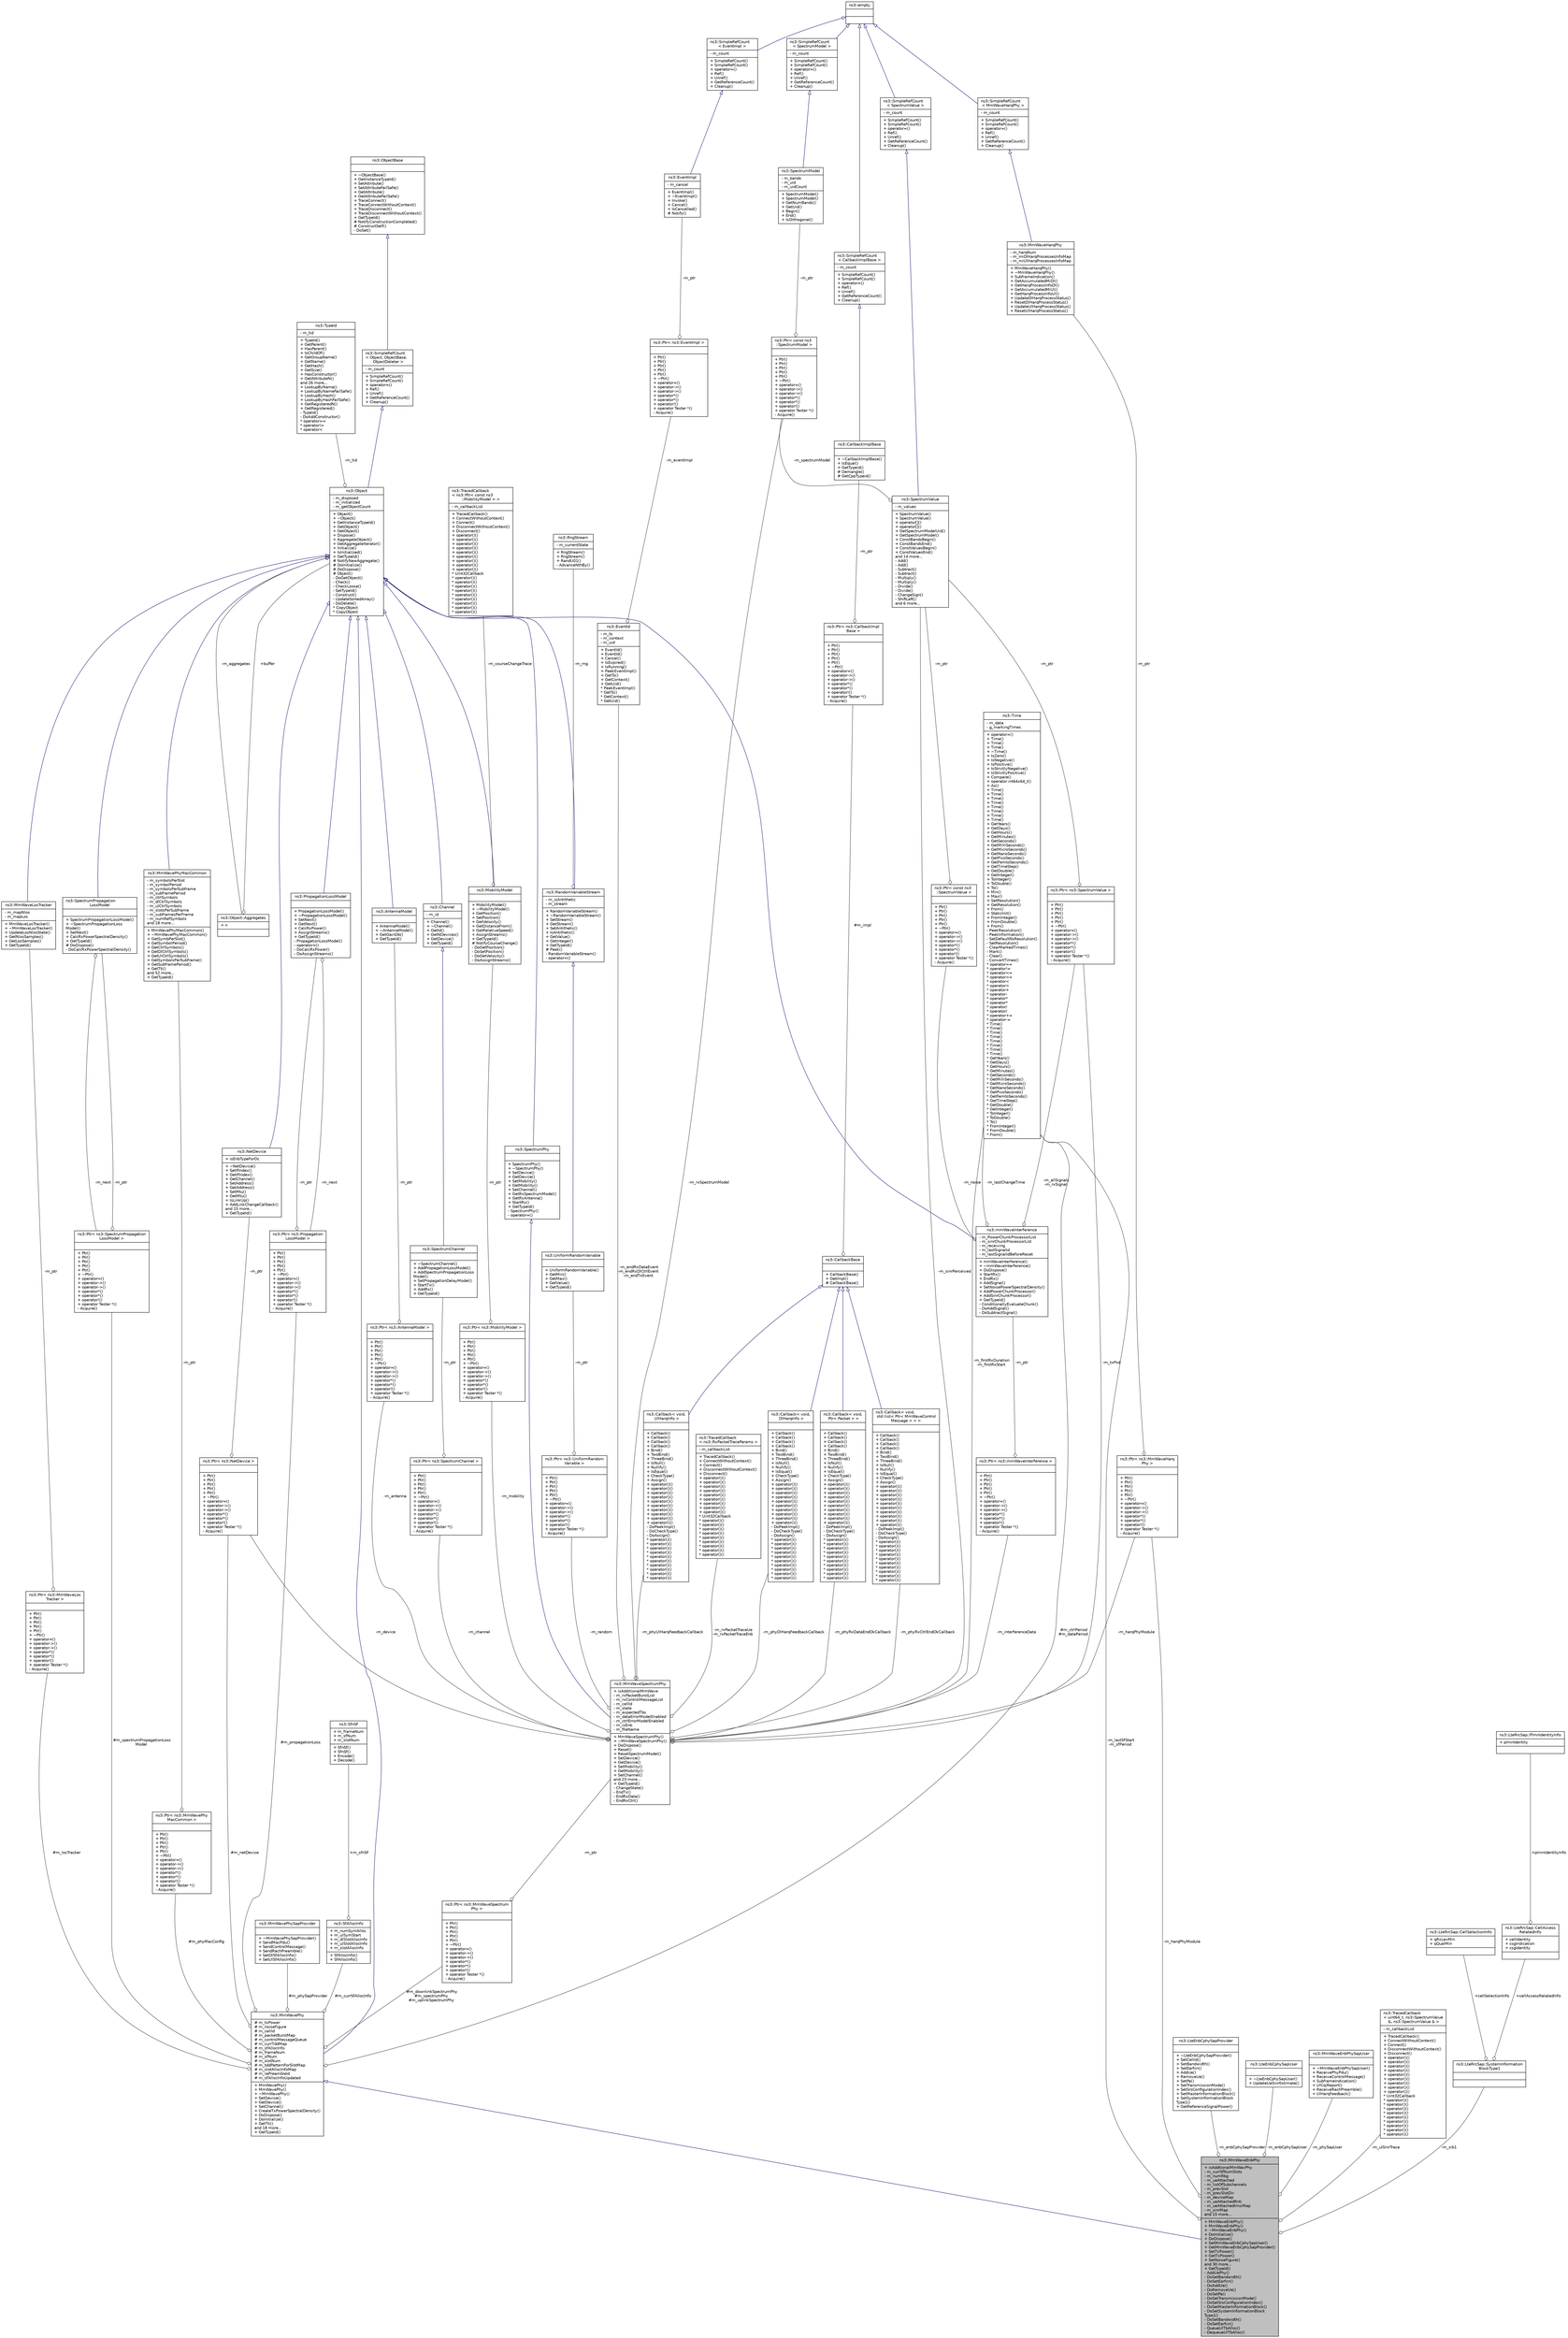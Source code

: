 digraph "ns3::MmWaveEnbPhy"
{
  edge [fontname="Helvetica",fontsize="10",labelfontname="Helvetica",labelfontsize="10"];
  node [fontname="Helvetica",fontsize="10",shape=record];
  Node1 [label="{ns3::MmWaveEnbPhy\n|+ isAddtionalMmWavPhy\l- m_currSfNumSlots\l- m_numRbg\l- m_ueAttached\l- m_listOfSubchannels\l- m_prevSlot\l- m_prevSlotDir\l- m_deviceMap\l- m_ueAttachedRnti\l- m_ueAttachedImsiMap\l- m_sinrMap\land 15 more...\l|+ MmWaveEnbPhy()\l+ MmWaveEnbPhy()\l+ ~MmWaveEnbPhy()\l+ DoInitialize()\l+ DoDispose()\l+ SetMmWaveEnbCphySapUser()\l+ GetMmWaveEnbCphySapProvider()\l+ SetTxPower()\l+ GetTxPower()\l+ SetNoiseFigure()\land 30 more...\l+ GetTypeId()\l- AddUePhy()\l- DoSetBandwidth()\l- DoSetEarfcn()\l- DoAddUe()\l- DoRemoveUe()\l- DoSetPa()\l- DoSetTransmissionMode()\l- DoSetSrsConfigurationIndex()\l- DoSetMasterInformationBlock()\l- DoSetSystemInformationBlock\lType1()\l- DoSetBandwidth()\l- DoSetEarfcn()\l- QueueUlTbAlloc()\l- DequeueUlTbAlloc()\l}",height=0.2,width=0.4,color="black", fillcolor="grey75", style="filled", fontcolor="black"];
  Node2 -> Node1 [dir="back",color="midnightblue",fontsize="10",style="solid",arrowtail="onormal"];
  Node2 [label="{ns3::MmWavePhy\n|# m_txPower\l# m_noiseFigure\l# m_cellId\l# m_packetBurstMap\l# m_controlMessageQueue\l# m_currTddMap\l# m_sfAllocInfo\l# m_frameNum\l# m_sfNum\l# m_slotNum\l# m_tddPatternForSlotMap\l# m_slotAllocInfoMap\l# m_raPreambleId\l# m_sfAllocInfoUpdated\l|+ MmWavePhy()\l+ MmWavePhy()\l+ ~MmWavePhy()\l+ SetDevice()\l+ GetDevice()\l+ SetChannel()\l+ CreateTxPowerSpectralDensity()\l+ DoDispose()\l+ DoInitialize()\l+ GetTti()\land 18 more...\l+ GetTypeId()\l}",height=0.2,width=0.4,color="black", fillcolor="white", style="filled",URL="$d6/d7b/classns3_1_1MmWavePhy.html"];
  Node3 -> Node2 [dir="back",color="midnightblue",fontsize="10",style="solid",arrowtail="onormal"];
  Node3 [label="{ns3::Object\n|- m_disposed\l- m_initialized\l- m_getObjectCount\l|+ Object()\l+ ~Object()\l+ GetInstanceTypeId()\l+ GetObject()\l+ GetObject()\l+ Dispose()\l+ AggregateObject()\l+ GetAggregateIterator()\l+ Initialize()\l+ IsInitialized()\l+ GetTypeId()\l# NotifyNewAggregate()\l# DoInitialize()\l# DoDispose()\l# Object()\l- DoGetObject()\l- Check()\l- CheckLoose()\l- SetTypeId()\l- Construct()\l- UpdateSortedArray()\l- DoDelete()\l* CopyObject\l* CopyObject\l}",height=0.2,width=0.4,color="black", fillcolor="white", style="filled",URL="$d9/d77/classns3_1_1Object.html",tooltip="A base class which provides memory management and object aggregation. "];
  Node4 -> Node3 [dir="back",color="midnightblue",fontsize="10",style="solid",arrowtail="onormal"];
  Node4 [label="{ns3::SimpleRefCount\l\< Object, ObjectBase,\l ObjectDeleter \>\n|- m_count\l|+ SimpleRefCount()\l+ SimpleRefCount()\l+ operator=()\l+ Ref()\l+ Unref()\l+ GetReferenceCount()\l+ Cleanup()\l}",height=0.2,width=0.4,color="black", fillcolor="white", style="filled",URL="$da/da1/classns3_1_1SimpleRefCount.html"];
  Node5 -> Node4 [dir="back",color="midnightblue",fontsize="10",style="solid",arrowtail="onormal"];
  Node5 [label="{ns3::ObjectBase\n||+ ~ObjectBase()\l+ GetInstanceTypeId()\l+ SetAttribute()\l+ SetAttributeFailSafe()\l+ GetAttribute()\l+ GetAttributeFailSafe()\l+ TraceConnect()\l+ TraceConnectWithoutContext()\l+ TraceDisconnect()\l+ TraceDisconnectWithoutContext()\l+ GetTypeId()\l# NotifyConstructionCompleted()\l# ConstructSelf()\l- DoSet()\l}",height=0.2,width=0.4,color="black", fillcolor="white", style="filled",URL="$d2/dac/classns3_1_1ObjectBase.html",tooltip="Anchor the ns-3 type and attribute system. "];
  Node6 -> Node3 [color="grey25",fontsize="10",style="solid",label=" -m_tid" ,arrowhead="odiamond"];
  Node6 [label="{ns3::TypeId\n|- m_tid\l|+ TypeId()\l+ GetParent()\l+ HasParent()\l+ IsChildOf()\l+ GetGroupName()\l+ GetName()\l+ GetHash()\l+ GetSize()\l+ HasConstructor()\l+ GetAttributeN()\land 26 more...\l+ LookupByName()\l+ LookupByNameFailSafe()\l+ LookupByHash()\l+ LookupByHashFailSafe()\l+ GetRegisteredN()\l+ GetRegistered()\l- TypeId()\l- DoAddConstructor()\l* operator==\l* operator!=\l* operator\<\l}",height=0.2,width=0.4,color="black", fillcolor="white", style="filled",URL="$d6/d11/classns3_1_1TypeId.html",tooltip="a unique identifier for an interface. "];
  Node7 -> Node3 [color="grey25",fontsize="10",style="solid",label=" -m_aggregates" ,arrowhead="odiamond"];
  Node7 [label="{ns3::Object::Aggregates\n|+ n\l|}",height=0.2,width=0.4,color="black", fillcolor="white", style="filled",URL="$d5/de9/structns3_1_1Object_1_1Aggregates.html"];
  Node3 -> Node7 [color="grey25",fontsize="10",style="solid",label=" +buffer" ,arrowhead="odiamond"];
  Node8 -> Node2 [color="grey25",fontsize="10",style="solid",label=" #m_downlinkSpectrumPhy\n#m_spectrumPhy\n#m_uplinkSpectrumPhy" ,arrowhead="odiamond"];
  Node8 [label="{ns3::Ptr\< ns3::MmWaveSpectrum\lPhy \>\n||+ Ptr()\l+ Ptr()\l+ Ptr()\l+ Ptr()\l+ Ptr()\l+ ~Ptr()\l+ operator=()\l+ operator-\>()\l+ operator-\>()\l+ operator*()\l+ operator*()\l+ operator!()\l+ operator Tester *()\l- Acquire()\l}",height=0.2,width=0.4,color="black", fillcolor="white", style="filled",URL="$dc/d90/classns3_1_1Ptr.html"];
  Node9 -> Node8 [color="grey25",fontsize="10",style="solid",label=" -m_ptr" ,arrowhead="odiamond"];
  Node9 [label="{ns3::MmWaveSpectrumPhy\n|+ isAdditionalMmWave\l- m_rxPacketBurstList\l- m_rxControlMessageList\l- m_cellId\l- m_state\l- m_expectedTbs\l- m_dataErrorModelEnabled\l- m_ctrlErrorModelEnabled\l- m_isEnb\l- m_fileName\l|+ MmWaveSpectrumPhy()\l+ ~MmWaveSpectrumPhy()\l+ DoDispose()\l+ Reset()\l+ ResetSpectrumModel()\l+ SetDevice()\l+ GetDevice()\l+ SetMobility()\l+ GetMobility()\l+ SetChannel()\land 23 more...\l+ GetTypeId()\l- ChangeState()\l- EndTx()\l- EndRxData()\l- EndRxCtrl()\l}",height=0.2,width=0.4,color="black", fillcolor="white", style="filled",URL="$de/d08/classns3_1_1MmWaveSpectrumPhy.html"];
  Node10 -> Node9 [dir="back",color="midnightblue",fontsize="10",style="solid",arrowtail="onormal"];
  Node10 [label="{ns3::SpectrumPhy\n||+ SpectrumPhy()\l+ ~SpectrumPhy()\l+ SetDevice()\l+ GetDevice()\l+ SetMobility()\l+ GetMobility()\l+ SetChannel()\l+ GetRxSpectrumModel()\l+ GetRxAntenna()\l+ StartRx()\l+ GetTypeId()\l- SpectrumPhy()\l- operator=()\l}",height=0.2,width=0.4,color="black", fillcolor="white", style="filled",URL="$d0/d12/classns3_1_1SpectrumPhy.html"];
  Node3 -> Node10 [dir="back",color="midnightblue",fontsize="10",style="solid",arrowtail="onormal"];
  Node11 -> Node9 [color="grey25",fontsize="10",style="solid",label=" -m_channel" ,arrowhead="odiamond"];
  Node11 [label="{ns3::Ptr\< ns3::SpectrumChannel \>\n||+ Ptr()\l+ Ptr()\l+ Ptr()\l+ Ptr()\l+ Ptr()\l+ ~Ptr()\l+ operator=()\l+ operator-\>()\l+ operator-\>()\l+ operator*()\l+ operator*()\l+ operator!()\l+ operator Tester *()\l- Acquire()\l}",height=0.2,width=0.4,color="black", fillcolor="white", style="filled",URL="$dc/d90/classns3_1_1Ptr.html"];
  Node12 -> Node11 [color="grey25",fontsize="10",style="solid",label=" -m_ptr" ,arrowhead="odiamond"];
  Node12 [label="{ns3::SpectrumChannel\n||+ ~SpectrumChannel()\l+ AddPropagationLossModel()\l+ AddSpectrumPropagationLoss\lModel()\l+ SetPropagationDelayModel()\l+ StartTx()\l+ AddRx()\l+ GetTypeId()\l}",height=0.2,width=0.4,color="black", fillcolor="white", style="filled",URL="$d9/d59/classns3_1_1SpectrumChannel.html"];
  Node13 -> Node12 [dir="back",color="midnightblue",fontsize="10",style="solid",arrowtail="onormal"];
  Node13 [label="{ns3::Channel\n|- m_id\l|+ Channel()\l+ ~Channel()\l+ GetId()\l+ GetNDevices()\l+ GetDevice()\l+ GetTypeId()\l}",height=0.2,width=0.4,color="black", fillcolor="white", style="filled",URL="$d4/d67/classns3_1_1Channel.html",tooltip="Abstract Channel Base Class. "];
  Node3 -> Node13 [dir="back",color="midnightblue",fontsize="10",style="solid",arrowtail="onormal"];
  Node14 -> Node9 [color="grey25",fontsize="10",style="solid",label=" -m_mobility" ,arrowhead="odiamond"];
  Node14 [label="{ns3::Ptr\< ns3::MobilityModel \>\n||+ Ptr()\l+ Ptr()\l+ Ptr()\l+ Ptr()\l+ Ptr()\l+ ~Ptr()\l+ operator=()\l+ operator-\>()\l+ operator-\>()\l+ operator*()\l+ operator*()\l+ operator!()\l+ operator Tester *()\l- Acquire()\l}",height=0.2,width=0.4,color="black", fillcolor="white", style="filled",URL="$dc/d90/classns3_1_1Ptr.html"];
  Node15 -> Node14 [color="grey25",fontsize="10",style="solid",label=" -m_ptr" ,arrowhead="odiamond"];
  Node15 [label="{ns3::MobilityModel\n||+ MobilityModel()\l+ ~MobilityModel()\l+ GetPosition()\l+ SetPosition()\l+ GetVelocity()\l+ GetDistanceFrom()\l+ GetRelativeSpeed()\l+ AssignStreams()\l+ GetTypeId()\l# NotifyCourseChange()\l- DoGetPosition()\l- DoSetPosition()\l- DoGetVelocity()\l- DoAssignStreams()\l}",height=0.2,width=0.4,color="black", fillcolor="white", style="filled",URL="$d4/dc5/classns3_1_1MobilityModel.html",tooltip="Keep track of the current position and velocity of an object. "];
  Node3 -> Node15 [dir="back",color="midnightblue",fontsize="10",style="solid",arrowtail="onormal"];
  Node16 -> Node15 [color="grey25",fontsize="10",style="solid",label=" -m_courseChangeTrace" ,arrowhead="odiamond"];
  Node16 [label="{ns3::TracedCallback\l\< ns3::Ptr\< const ns3\l::MobilityModel \> \>\n|- m_callbackList\l|+ TracedCallback()\l+ ConnectWithoutContext()\l+ Connect()\l+ DisconnectWithoutContext()\l+ Disconnect()\l+ operator()()\l+ operator()()\l+ operator()()\l+ operator()()\l+ operator()()\l+ operator()()\l+ operator()()\l+ operator()()\l+ operator()()\l* Uint32Callback\l* operator()()\l* operator()()\l* operator()()\l* operator()()\l* operator()()\l* operator()()\l* operator()()\l* operator()()\l* operator()()\l}",height=0.2,width=0.4,color="black", fillcolor="white", style="filled",URL="$df/dec/classns3_1_1TracedCallback.html"];
  Node17 -> Node9 [color="grey25",fontsize="10",style="solid",label=" -m_antenna" ,arrowhead="odiamond"];
  Node17 [label="{ns3::Ptr\< ns3::AntennaModel \>\n||+ Ptr()\l+ Ptr()\l+ Ptr()\l+ Ptr()\l+ Ptr()\l+ ~Ptr()\l+ operator=()\l+ operator-\>()\l+ operator-\>()\l+ operator*()\l+ operator*()\l+ operator!()\l+ operator Tester *()\l- Acquire()\l}",height=0.2,width=0.4,color="black", fillcolor="white", style="filled",URL="$dc/d90/classns3_1_1Ptr.html"];
  Node18 -> Node17 [color="grey25",fontsize="10",style="solid",label=" -m_ptr" ,arrowhead="odiamond"];
  Node18 [label="{ns3::AntennaModel\n||+ AntennaModel()\l+ ~AntennaModel()\l+ GetGainDb()\l+ GetTypeId()\l}",height=0.2,width=0.4,color="black", fillcolor="white", style="filled",URL="$df/d1c/classns3_1_1AntennaModel.html",tooltip="interface for antenna radiation pattern models "];
  Node3 -> Node18 [dir="back",color="midnightblue",fontsize="10",style="solid",arrowtail="onormal"];
  Node19 -> Node9 [color="grey25",fontsize="10",style="solid",label=" -m_harqPhyModule" ,arrowhead="odiamond"];
  Node19 [label="{ns3::Ptr\< ns3::MmWaveHarq\lPhy \>\n||+ Ptr()\l+ Ptr()\l+ Ptr()\l+ Ptr()\l+ Ptr()\l+ ~Ptr()\l+ operator=()\l+ operator-\>()\l+ operator-\>()\l+ operator*()\l+ operator*()\l+ operator!()\l+ operator Tester *()\l- Acquire()\l}",height=0.2,width=0.4,color="black", fillcolor="white", style="filled",URL="$dc/d90/classns3_1_1Ptr.html"];
  Node20 -> Node19 [color="grey25",fontsize="10",style="solid",label=" -m_ptr" ,arrowhead="odiamond"];
  Node20 [label="{ns3::MmWaveHarqPhy\n|- m_harqNum\l- m_miDlHarqProcessesInfoMap\l- m_miUlHarqProcessesInfoMap\l|+ MmWaveHarqPhy()\l+ ~MmWaveHarqPhy()\l+ SubframeIndication()\l+ GetAccumulatedMiDl()\l+ GetHarqProcessInfoDl()\l+ GetAccumulatedMiUl()\l+ GetHarqProcessInfoUl()\l+ UpdateDlHarqProcessStatus()\l+ ResetDlHarqProcessStatus()\l+ UpdateUlHarqProcessStatus()\l+ ResetUlHarqProcessStatus()\l}",height=0.2,width=0.4,color="black", fillcolor="white", style="filled",URL="$d3/d53/classns3_1_1MmWaveHarqPhy.html",tooltip="The MmWaveHarqPhy class implements the HARQ functionalities related to PHY layer (i.e., decodification buffers for incremental redundancy managment) "];
  Node21 -> Node20 [dir="back",color="midnightblue",fontsize="10",style="solid",arrowtail="onormal"];
  Node21 [label="{ns3::SimpleRefCount\l\< MmWaveHarqPhy \>\n|- m_count\l|+ SimpleRefCount()\l+ SimpleRefCount()\l+ operator=()\l+ Ref()\l+ Unref()\l+ GetReferenceCount()\l+ Cleanup()\l}",height=0.2,width=0.4,color="black", fillcolor="white", style="filled",URL="$da/da1/classns3_1_1SimpleRefCount.html"];
  Node22 -> Node21 [dir="back",color="midnightblue",fontsize="10",style="solid",arrowtail="onormal"];
  Node22 [label="{ns3::empty\n||}",height=0.2,width=0.4,color="black", fillcolor="white", style="filled",URL="$d9/d6a/classns3_1_1empty.html",tooltip="make Callback use a separate empty type "];
  Node23 -> Node9 [color="grey25",fontsize="10",style="solid",label=" -m_endRxDataEvent\n-m_endRxDlCtrlEvent\n-m_endTxEvent" ,arrowhead="odiamond"];
  Node23 [label="{ns3::EventId\n|- m_ts\l- m_context\l- m_uid\l|+ EventId()\l+ EventId()\l+ Cancel()\l+ IsExpired()\l+ IsRunning()\l+ PeekEventImpl()\l+ GetTs()\l+ GetContext()\l+ GetUid()\l* PeekEventImpl()\l* GetTs()\l* GetContext()\l* GetUid()\l}",height=0.2,width=0.4,color="black", fillcolor="white", style="filled",URL="$d1/df8/classns3_1_1EventId.html",tooltip="An identifier for simulation events. "];
  Node24 -> Node23 [color="grey25",fontsize="10",style="solid",label=" -m_eventImpl" ,arrowhead="odiamond"];
  Node24 [label="{ns3::Ptr\< ns3::EventImpl \>\n||+ Ptr()\l+ Ptr()\l+ Ptr()\l+ Ptr()\l+ Ptr()\l+ ~Ptr()\l+ operator=()\l+ operator-\>()\l+ operator-\>()\l+ operator*()\l+ operator*()\l+ operator!()\l+ operator Tester *()\l- Acquire()\l}",height=0.2,width=0.4,color="black", fillcolor="white", style="filled",URL="$dc/d90/classns3_1_1Ptr.html"];
  Node25 -> Node24 [color="grey25",fontsize="10",style="solid",label=" -m_ptr" ,arrowhead="odiamond"];
  Node25 [label="{ns3::EventImpl\n|- m_cancel\l|+ EventImpl()\l+ ~EventImpl()\l+ Invoke()\l+ Cancel()\l+ IsCancelled()\l# Notify()\l}",height=0.2,width=0.4,color="black", fillcolor="white", style="filled",URL="$da/def/classns3_1_1EventImpl.html",tooltip="A simulation event. "];
  Node26 -> Node25 [dir="back",color="midnightblue",fontsize="10",style="solid",arrowtail="onormal"];
  Node26 [label="{ns3::SimpleRefCount\l\< EventImpl \>\n|- m_count\l|+ SimpleRefCount()\l+ SimpleRefCount()\l+ operator=()\l+ Ref()\l+ Unref()\l+ GetReferenceCount()\l+ Cleanup()\l}",height=0.2,width=0.4,color="black", fillcolor="white", style="filled",URL="$da/da1/classns3_1_1SimpleRefCount.html"];
  Node22 -> Node26 [dir="back",color="midnightblue",fontsize="10",style="solid",arrowtail="onormal"];
  Node27 -> Node9 [color="grey25",fontsize="10",style="solid",label=" -m_device" ,arrowhead="odiamond"];
  Node27 [label="{ns3::Ptr\< ns3::NetDevice \>\n||+ Ptr()\l+ Ptr()\l+ Ptr()\l+ Ptr()\l+ Ptr()\l+ ~Ptr()\l+ operator=()\l+ operator-\>()\l+ operator-\>()\l+ operator*()\l+ operator*()\l+ operator!()\l+ operator Tester *()\l- Acquire()\l}",height=0.2,width=0.4,color="black", fillcolor="white", style="filled",URL="$dc/d90/classns3_1_1Ptr.html"];
  Node28 -> Node27 [color="grey25",fontsize="10",style="solid",label=" -m_ptr" ,arrowhead="odiamond"];
  Node28 [label="{ns3::NetDevice\n|+ isEnbTypeForDc\l|+ ~NetDevice()\l+ SetIfIndex()\l+ GetIfIndex()\l+ GetChannel()\l+ SetAddress()\l+ GetAddress()\l+ SetMtu()\l+ GetMtu()\l+ IsLinkUp()\l+ AddLinkChangeCallback()\land 15 more...\l+ GetTypeId()\l}",height=0.2,width=0.4,color="black", fillcolor="white", style="filled",URL="$d9/dac/classns3_1_1NetDevice.html",tooltip="Network layer to device interface. "];
  Node3 -> Node28 [dir="back",color="midnightblue",fontsize="10",style="solid",arrowtail="onormal"];
  Node29 -> Node9 [color="grey25",fontsize="10",style="solid",label=" -m_phyUlHarqFeedbackCallback" ,arrowhead="odiamond"];
  Node29 [label="{ns3::Callback\< void,\l UlHarqInfo \>\n||+ Callback()\l+ Callback()\l+ Callback()\l+ Callback()\l+ Bind()\l+ TwoBind()\l+ ThreeBind()\l+ IsNull()\l+ Nullify()\l+ IsEqual()\l+ CheckType()\l+ Assign()\l+ operator()()\l+ operator()()\l+ operator()()\l+ operator()()\l+ operator()()\l+ operator()()\l+ operator()()\l+ operator()()\l+ operator()()\l+ operator()()\l- DoPeekImpl()\l- DoCheckType()\l- DoAssign()\l* operator()()\l* operator()()\l* operator()()\l* operator()()\l* operator()()\l* operator()()\l* operator()()\l* operator()()\l* operator()()\l* operator()()\l}",height=0.2,width=0.4,color="black", fillcolor="white", style="filled",URL="$d1/d48/classns3_1_1Callback.html"];
  Node30 -> Node29 [dir="back",color="midnightblue",fontsize="10",style="solid",arrowtail="onormal"];
  Node30 [label="{ns3::CallbackBase\n||+ CallbackBase()\l+ GetImpl()\l# CallbackBase()\l}",height=0.2,width=0.4,color="black", fillcolor="white", style="filled",URL="$d7/db5/classns3_1_1CallbackBase.html"];
  Node31 -> Node30 [color="grey25",fontsize="10",style="solid",label=" #m_impl" ,arrowhead="odiamond"];
  Node31 [label="{ns3::Ptr\< ns3::CallbackImpl\lBase \>\n||+ Ptr()\l+ Ptr()\l+ Ptr()\l+ Ptr()\l+ Ptr()\l+ ~Ptr()\l+ operator=()\l+ operator-\>()\l+ operator-\>()\l+ operator*()\l+ operator*()\l+ operator!()\l+ operator Tester *()\l- Acquire()\l}",height=0.2,width=0.4,color="black", fillcolor="white", style="filled",URL="$dc/d90/classns3_1_1Ptr.html"];
  Node32 -> Node31 [color="grey25",fontsize="10",style="solid",label=" -m_ptr" ,arrowhead="odiamond"];
  Node32 [label="{ns3::CallbackImplBase\n||+ ~CallbackImplBase()\l+ IsEqual()\l+ GetTypeid()\l# Demangle()\l# GetCppTypeid()\l}",height=0.2,width=0.4,color="black", fillcolor="white", style="filled",URL="$d3/dfa/classns3_1_1CallbackImplBase.html"];
  Node33 -> Node32 [dir="back",color="midnightblue",fontsize="10",style="solid",arrowtail="onormal"];
  Node33 [label="{ns3::SimpleRefCount\l\< CallbackImplBase \>\n|- m_count\l|+ SimpleRefCount()\l+ SimpleRefCount()\l+ operator=()\l+ Ref()\l+ Unref()\l+ GetReferenceCount()\l+ Cleanup()\l}",height=0.2,width=0.4,color="black", fillcolor="white", style="filled",URL="$da/da1/classns3_1_1SimpleRefCount.html"];
  Node22 -> Node33 [dir="back",color="midnightblue",fontsize="10",style="solid",arrowtail="onormal"];
  Node34 -> Node9 [color="grey25",fontsize="10",style="solid",label=" -m_firstRxDuration\n-m_firstRxStart" ,arrowhead="odiamond"];
  Node34 [label="{ns3::Time\n|- m_data\l- g_markingTimes\l|+ operator=()\l+ Time()\l+ Time()\l+ Time()\l+ ~Time()\l+ IsZero()\l+ IsNegative()\l+ IsPositive()\l+ IsStrictlyNegative()\l+ IsStrictlyPositive()\l+ Compare()\l+ operator int64x64_t()\l+ As()\l+ Time()\l+ Time()\l+ Time()\l+ Time()\l+ Time()\l+ Time()\l+ Time()\l+ Time()\l+ GetYears()\l+ GetDays()\l+ GetHours()\l+ GetMinutes()\l+ GetSeconds()\l+ GetMilliSeconds()\l+ GetMicroSeconds()\l+ GetNanoSeconds()\l+ GetPicoSeconds()\l+ GetFemtoSeconds()\l+ GetTimeStep()\l+ GetDouble()\l+ GetInteger()\l+ ToInteger()\l+ ToDouble()\l+ To()\l+ Min()\l+ Max()\l+ SetResolution()\l+ GetResolution()\l+ From()\l+ StaticInit()\l+ FromInteger()\l+ FromDouble()\l+ From()\l- PeekResolution()\l- PeekInformation()\l- SetDefaultNsResolution()\l- SetResolution()\l- ClearMarkedTimes()\l- Mark()\l- Clear()\l- ConvertTimes()\l* operator==\l* operator!=\l* operator\<=\l* operator\>=\l* operator\<\l* operator\>\l* operator+\l* operator-\l* operator*\l* operator*\l* operator/\l* operator/\l* operator+=\l* operator-=\l* Time()\l* Time()\l* Time()\l* Time()\l* Time()\l* Time()\l* Time()\l* Time()\l* GetYears()\l* GetDays()\l* GetHours()\l* GetMinutes()\l* GetSeconds()\l* GetMilliSeconds()\l* GetMicroSeconds()\l* GetNanoSeconds()\l* GetPicoSeconds()\l* GetFemtoSeconds()\l* GetTimeStep()\l* GetDouble()\l* GetInteger()\l* ToInteger()\l* ToDouble()\l* To()\l* FromInteger()\l* FromDouble()\l* From()\l}",height=0.2,width=0.4,color="black", fillcolor="white", style="filled",URL="$dc/d04/classns3_1_1Time.html",tooltip="Simulation virtual time values and global simulation resolution. "];
  Node35 -> Node9 [color="grey25",fontsize="10",style="solid",label=" -m_phyRxCtrlEndOkCallback" ,arrowhead="odiamond"];
  Node35 [label="{ns3::Callback\< void,\l std::list\< Ptr\< MmWaveControl\lMessage \> \> \>\n||+ Callback()\l+ Callback()\l+ Callback()\l+ Callback()\l+ Bind()\l+ TwoBind()\l+ ThreeBind()\l+ IsNull()\l+ Nullify()\l+ IsEqual()\l+ CheckType()\l+ Assign()\l+ operator()()\l+ operator()()\l+ operator()()\l+ operator()()\l+ operator()()\l+ operator()()\l+ operator()()\l+ operator()()\l+ operator()()\l+ operator()()\l- DoPeekImpl()\l- DoCheckType()\l- DoAssign()\l* operator()()\l* operator()()\l* operator()()\l* operator()()\l* operator()()\l* operator()()\l* operator()()\l* operator()()\l* operator()()\l* operator()()\l}",height=0.2,width=0.4,color="black", fillcolor="white", style="filled",URL="$d1/d48/classns3_1_1Callback.html"];
  Node30 -> Node35 [dir="back",color="midnightblue",fontsize="10",style="solid",arrowtail="onormal"];
  Node36 -> Node9 [color="grey25",fontsize="10",style="solid",label=" -m_sinrPerceived" ,arrowhead="odiamond"];
  Node36 [label="{ns3::SpectrumValue\n|- m_values\l|+ SpectrumValue()\l+ SpectrumValue()\l+ operator[]()\l+ operator[]()\l+ GetSpectrumModelUid()\l+ GetSpectrumModel()\l+ ConstBandsBegin()\l+ ConstBandsEnd()\l+ ConstValuesBegin()\l+ ConstValuesEnd()\land 14 more...\l- Add()\l- Add()\l- Subtract()\l- Subtract()\l- Multiply()\l- Multiply()\l- Divide()\l- Divide()\l- ChangeSign()\l- ShiftLeft()\land 6 more...\l}",height=0.2,width=0.4,color="black", fillcolor="white", style="filled",URL="$d5/d6e/classns3_1_1SpectrumValue.html",tooltip="Set of values corresponding to a given SpectrumModel. "];
  Node37 -> Node36 [dir="back",color="midnightblue",fontsize="10",style="solid",arrowtail="onormal"];
  Node37 [label="{ns3::SimpleRefCount\l\< SpectrumValue \>\n|- m_count\l|+ SimpleRefCount()\l+ SimpleRefCount()\l+ operator=()\l+ Ref()\l+ Unref()\l+ GetReferenceCount()\l+ Cleanup()\l}",height=0.2,width=0.4,color="black", fillcolor="white", style="filled",URL="$da/da1/classns3_1_1SimpleRefCount.html"];
  Node22 -> Node37 [dir="back",color="midnightblue",fontsize="10",style="solid",arrowtail="onormal"];
  Node38 -> Node36 [color="grey25",fontsize="10",style="solid",label=" -m_spectrumModel" ,arrowhead="odiamond"];
  Node38 [label="{ns3::Ptr\< const ns3\l::SpectrumModel \>\n||+ Ptr()\l+ Ptr()\l+ Ptr()\l+ Ptr()\l+ Ptr()\l+ ~Ptr()\l+ operator=()\l+ operator-\>()\l+ operator-\>()\l+ operator*()\l+ operator*()\l+ operator!()\l+ operator Tester *()\l- Acquire()\l}",height=0.2,width=0.4,color="black", fillcolor="white", style="filled",URL="$dc/d90/classns3_1_1Ptr.html"];
  Node39 -> Node38 [color="grey25",fontsize="10",style="solid",label=" -m_ptr" ,arrowhead="odiamond"];
  Node39 [label="{ns3::SpectrumModel\n|- m_bands\l- m_uid\l- m_uidCount\l|+ SpectrumModel()\l+ SpectrumModel()\l+ GetNumBands()\l+ GetUid()\l+ Begin()\l+ End()\l+ IsOrthogonal()\l}",height=0.2,width=0.4,color="black", fillcolor="white", style="filled",URL="$d2/da4/classns3_1_1SpectrumModel.html"];
  Node40 -> Node39 [dir="back",color="midnightblue",fontsize="10",style="solid",arrowtail="onormal"];
  Node40 [label="{ns3::SimpleRefCount\l\< SpectrumModel \>\n|- m_count\l|+ SimpleRefCount()\l+ SimpleRefCount()\l+ operator=()\l+ Ref()\l+ Unref()\l+ GetReferenceCount()\l+ Cleanup()\l}",height=0.2,width=0.4,color="black", fillcolor="white", style="filled",URL="$da/da1/classns3_1_1SimpleRefCount.html"];
  Node22 -> Node40 [dir="back",color="midnightblue",fontsize="10",style="solid",arrowtail="onormal"];
  Node41 -> Node9 [color="grey25",fontsize="10",style="solid",label=" -m_txPsd" ,arrowhead="odiamond"];
  Node41 [label="{ns3::Ptr\< ns3::SpectrumValue \>\n||+ Ptr()\l+ Ptr()\l+ Ptr()\l+ Ptr()\l+ Ptr()\l+ ~Ptr()\l+ operator=()\l+ operator-\>()\l+ operator-\>()\l+ operator*()\l+ operator*()\l+ operator!()\l+ operator Tester *()\l- Acquire()\l}",height=0.2,width=0.4,color="black", fillcolor="white", style="filled",URL="$dc/d90/classns3_1_1Ptr.html"];
  Node36 -> Node41 [color="grey25",fontsize="10",style="solid",label=" -m_ptr" ,arrowhead="odiamond"];
  Node42 -> Node9 [color="grey25",fontsize="10",style="solid",label=" -m_rxPacketTraceUe\n-m_rxPacketTraceEnb" ,arrowhead="odiamond"];
  Node42 [label="{ns3::TracedCallback\l\< ns3::RxPacketTraceParams \>\n|- m_callbackList\l|+ TracedCallback()\l+ ConnectWithoutContext()\l+ Connect()\l+ DisconnectWithoutContext()\l+ Disconnect()\l+ operator()()\l+ operator()()\l+ operator()()\l+ operator()()\l+ operator()()\l+ operator()()\l+ operator()()\l+ operator()()\l+ operator()()\l* Uint32Callback\l* operator()()\l* operator()()\l* operator()()\l* operator()()\l* operator()()\l* operator()()\l* operator()()\l* operator()()\l* operator()()\l}",height=0.2,width=0.4,color="black", fillcolor="white", style="filled",URL="$df/dec/classns3_1_1TracedCallback.html"];
  Node43 -> Node9 [color="grey25",fontsize="10",style="solid",label=" -m_phyDlHarqFeedbackCallback" ,arrowhead="odiamond"];
  Node43 [label="{ns3::Callback\< void,\l DlHarqInfo \>\n||+ Callback()\l+ Callback()\l+ Callback()\l+ Callback()\l+ Bind()\l+ TwoBind()\l+ ThreeBind()\l+ IsNull()\l+ Nullify()\l+ IsEqual()\l+ CheckType()\l+ Assign()\l+ operator()()\l+ operator()()\l+ operator()()\l+ operator()()\l+ operator()()\l+ operator()()\l+ operator()()\l+ operator()()\l+ operator()()\l+ operator()()\l- DoPeekImpl()\l- DoCheckType()\l- DoAssign()\l* operator()()\l* operator()()\l* operator()()\l* operator()()\l* operator()()\l* operator()()\l* operator()()\l* operator()()\l* operator()()\l* operator()()\l}",height=0.2,width=0.4,color="black", fillcolor="white", style="filled",URL="$d1/d48/classns3_1_1Callback.html"];
  Node30 -> Node43 [dir="back",color="midnightblue",fontsize="10",style="solid",arrowtail="onormal"];
  Node38 -> Node9 [color="grey25",fontsize="10",style="solid",label=" -m_rxSpectrumModel" ,arrowhead="odiamond"];
  Node44 -> Node9 [color="grey25",fontsize="10",style="solid",label=" -m_random" ,arrowhead="odiamond"];
  Node44 [label="{ns3::Ptr\< ns3::UniformRandom\lVariable \>\n||+ Ptr()\l+ Ptr()\l+ Ptr()\l+ Ptr()\l+ Ptr()\l+ ~Ptr()\l+ operator=()\l+ operator-\>()\l+ operator-\>()\l+ operator*()\l+ operator*()\l+ operator!()\l+ operator Tester *()\l- Acquire()\l}",height=0.2,width=0.4,color="black", fillcolor="white", style="filled",URL="$dc/d90/classns3_1_1Ptr.html"];
  Node45 -> Node44 [color="grey25",fontsize="10",style="solid",label=" -m_ptr" ,arrowhead="odiamond"];
  Node45 [label="{ns3::UniformRandomVariable\n||+ UniformRandomVariable()\l+ GetMin()\l+ GetMax()\l+ GetValue()\l+ GetTypeId()\l}",height=0.2,width=0.4,color="black", fillcolor="white", style="filled",URL="$d0/d5b/classns3_1_1UniformRandomVariable.html",tooltip="The uniform distribution Random Number Generator (RNG). "];
  Node46 -> Node45 [dir="back",color="midnightblue",fontsize="10",style="solid",arrowtail="onormal"];
  Node46 [label="{ns3::RandomVariableStream\n|- m_isAntithetic\l- m_stream\l|+ RandomVariableStream()\l+ ~RandomVariableStream()\l+ SetStream()\l+ GetStream()\l+ SetAntithetic()\l+ IsAntithetic()\l+ GetValue()\l+ GetInteger()\l+ GetTypeId()\l# Peek()\l- RandomVariableStream()\l- operator=()\l}",height=0.2,width=0.4,color="black", fillcolor="white", style="filled",URL="$dc/daa/classns3_1_1RandomVariableStream.html",tooltip="The basic uniform Random Number Generator (RNG). "];
  Node3 -> Node46 [dir="back",color="midnightblue",fontsize="10",style="solid",arrowtail="onormal"];
  Node47 -> Node46 [color="grey25",fontsize="10",style="solid",label=" -m_rng" ,arrowhead="odiamond"];
  Node47 [label="{ns3::RngStream\n|- m_currentState\l|+ RngStream()\l+ RngStream()\l+ RandU01()\l- AdvanceNthBy()\l}",height=0.2,width=0.4,color="black", fillcolor="white", style="filled",URL="$da/d35/classns3_1_1RngStream.html",tooltip="Combined Multiple-Recursive Generator MRG32k3a. "];
  Node48 -> Node9 [color="grey25",fontsize="10",style="solid",label=" -m_phyRxDataEndOkCallback" ,arrowhead="odiamond"];
  Node48 [label="{ns3::Callback\< void,\l Ptr\< Packet \> \>\n||+ Callback()\l+ Callback()\l+ Callback()\l+ Callback()\l+ Bind()\l+ TwoBind()\l+ ThreeBind()\l+ IsNull()\l+ Nullify()\l+ IsEqual()\l+ CheckType()\l+ Assign()\l+ operator()()\l+ operator()()\l+ operator()()\l+ operator()()\l+ operator()()\l+ operator()()\l+ operator()()\l+ operator()()\l+ operator()()\l+ operator()()\l- DoPeekImpl()\l- DoCheckType()\l- DoAssign()\l* operator()()\l* operator()()\l* operator()()\l* operator()()\l* operator()()\l* operator()()\l* operator()()\l* operator()()\l* operator()()\l* operator()()\l}",height=0.2,width=0.4,color="black", fillcolor="white", style="filled",URL="$d1/d48/classns3_1_1Callback.html"];
  Node30 -> Node48 [dir="back",color="midnightblue",fontsize="10",style="solid",arrowtail="onormal"];
  Node49 -> Node9 [color="grey25",fontsize="10",style="solid",label=" -m_interferenceData" ,arrowhead="odiamond"];
  Node49 [label="{ns3::Ptr\< ns3::mmWaveInterference \>\n||+ Ptr()\l+ Ptr()\l+ Ptr()\l+ Ptr()\l+ Ptr()\l+ ~Ptr()\l+ operator=()\l+ operator-\>()\l+ operator-\>()\l+ operator*()\l+ operator*()\l+ operator!()\l+ operator Tester *()\l- Acquire()\l}",height=0.2,width=0.4,color="black", fillcolor="white", style="filled",URL="$dc/d90/classns3_1_1Ptr.html"];
  Node50 -> Node49 [color="grey25",fontsize="10",style="solid",label=" -m_ptr" ,arrowhead="odiamond"];
  Node50 [label="{ns3::mmWaveInterference\n|- m_PowerChunkProcessorList\l- m_sinrChunkProcessorList\l- m_receiving\l- m_lastSignalId\l- m_lastSignalIdBeforeReset\l|+ mmWaveInterference()\l+ ~mmWaveInterference()\l+ DoDispose()\l+ StartRx()\l+ EndRx()\l+ AddSignal()\l+ SetNoisePowerSpectralDensity()\l+ AddPowerChunkProcessor()\l+ AddSinrChunkProcessor()\l+ GetTypeId()\l- ConditionallyEvaluateChunk()\l- DoAddSignal()\l- DoSubtractSignal()\l}",height=0.2,width=0.4,color="black", fillcolor="white", style="filled",URL="$d3/df5/classns3_1_1mmWaveInterference.html"];
  Node3 -> Node50 [dir="back",color="midnightblue",fontsize="10",style="solid",arrowtail="onormal"];
  Node34 -> Node50 [color="grey25",fontsize="10",style="solid",label=" -m_lastChangeTime" ,arrowhead="odiamond"];
  Node51 -> Node50 [color="grey25",fontsize="10",style="solid",label=" -m_noise" ,arrowhead="odiamond"];
  Node51 [label="{ns3::Ptr\< const ns3\l::SpectrumValue \>\n||+ Ptr()\l+ Ptr()\l+ Ptr()\l+ Ptr()\l+ Ptr()\l+ ~Ptr()\l+ operator=()\l+ operator-\>()\l+ operator-\>()\l+ operator*()\l+ operator*()\l+ operator!()\l+ operator Tester *()\l- Acquire()\l}",height=0.2,width=0.4,color="black", fillcolor="white", style="filled",URL="$dc/d90/classns3_1_1Ptr.html"];
  Node36 -> Node51 [color="grey25",fontsize="10",style="solid",label=" -m_ptr" ,arrowhead="odiamond"];
  Node41 -> Node50 [color="grey25",fontsize="10",style="solid",label=" -m_allSignals\n-m_rxSignal" ,arrowhead="odiamond"];
  Node52 -> Node2 [color="grey25",fontsize="10",style="solid",label=" #m_losTracker" ,arrowhead="odiamond"];
  Node52 [label="{ns3::Ptr\< ns3::MmWaveLos\lTracker \>\n||+ Ptr()\l+ Ptr()\l+ Ptr()\l+ Ptr()\l+ Ptr()\l+ ~Ptr()\l+ operator=()\l+ operator-\>()\l+ operator-\>()\l+ operator*()\l+ operator*()\l+ operator!()\l+ operator Tester *()\l- Acquire()\l}",height=0.2,width=0.4,color="black", fillcolor="white", style="filled",URL="$dc/d90/classns3_1_1Ptr.html"];
  Node53 -> Node52 [color="grey25",fontsize="10",style="solid",label=" -m_ptr" ,arrowhead="odiamond"];
  Node53 [label="{ns3::MmWaveLosTracker\n|- m_mapNlos\l- m_mapLos\l|+ MmWaveLosTracker()\l+ ~MmWaveLosTracker()\l+ UpdateLosNlosState()\l+ GetNlosSamples()\l+ GetLosSamples()\l+ GetTypeId()\l}",height=0.2,width=0.4,color="black", fillcolor="white", style="filled",URL="$d6/d4e/classns3_1_1MmWaveLosTracker.html"];
  Node3 -> Node53 [dir="back",color="midnightblue",fontsize="10",style="solid",arrowtail="onormal"];
  Node54 -> Node2 [color="grey25",fontsize="10",style="solid",label=" #m_spectrumPropagationLoss\lModel" ,arrowhead="odiamond"];
  Node54 [label="{ns3::Ptr\< ns3::SpectrumPropagation\lLossModel \>\n||+ Ptr()\l+ Ptr()\l+ Ptr()\l+ Ptr()\l+ Ptr()\l+ ~Ptr()\l+ operator=()\l+ operator-\>()\l+ operator-\>()\l+ operator*()\l+ operator*()\l+ operator!()\l+ operator Tester *()\l- Acquire()\l}",height=0.2,width=0.4,color="black", fillcolor="white", style="filled",URL="$dc/d90/classns3_1_1Ptr.html"];
  Node55 -> Node54 [color="grey25",fontsize="10",style="solid",label=" -m_ptr" ,arrowhead="odiamond"];
  Node55 [label="{ns3::SpectrumPropagation\lLossModel\n||+ SpectrumPropagationLossModel()\l+ ~SpectrumPropagationLoss\lModel()\l+ SetNext()\l+ CalcRxPowerSpectralDensity()\l+ GetTypeId()\l# DoDispose()\l- DoCalcRxPowerSpectralDensity()\l}",height=0.2,width=0.4,color="black", fillcolor="white", style="filled",URL="$db/dd7/classns3_1_1SpectrumPropagationLossModel.html",tooltip="spectrum-aware propagation loss model "];
  Node3 -> Node55 [dir="back",color="midnightblue",fontsize="10",style="solid",arrowtail="onormal"];
  Node54 -> Node55 [color="grey25",fontsize="10",style="solid",label=" -m_next" ,arrowhead="odiamond"];
  Node27 -> Node2 [color="grey25",fontsize="10",style="solid",label=" #m_netDevice" ,arrowhead="odiamond"];
  Node34 -> Node2 [color="grey25",fontsize="10",style="solid",label=" #m_ctrlPeriod\n#m_dataPeriod" ,arrowhead="odiamond"];
  Node56 -> Node2 [color="grey25",fontsize="10",style="solid",label=" #m_phySapProvider" ,arrowhead="odiamond"];
  Node56 [label="{ns3::MmWavePhySapProvider\n||+ ~MmWavePhySapProvider()\l+ SendMacPdu()\l+ SendControlMessage()\l+ SendRachPreamble()\l+ SetDlSfAllocInfo()\l+ SetUlSfAllocInfo()\l}",height=0.2,width=0.4,color="black", fillcolor="white", style="filled",URL="$dd/db6/classns3_1_1MmWavePhySapProvider.html"];
  Node57 -> Node2 [color="grey25",fontsize="10",style="solid",label=" #m_phyMacConfig" ,arrowhead="odiamond"];
  Node57 [label="{ns3::Ptr\< ns3::MmWavePhy\lMacCommon \>\n||+ Ptr()\l+ Ptr()\l+ Ptr()\l+ Ptr()\l+ Ptr()\l+ ~Ptr()\l+ operator=()\l+ operator-\>()\l+ operator-\>()\l+ operator*()\l+ operator*()\l+ operator!()\l+ operator Tester *()\l- Acquire()\l}",height=0.2,width=0.4,color="black", fillcolor="white", style="filled",URL="$dc/d90/classns3_1_1Ptr.html"];
  Node58 -> Node57 [color="grey25",fontsize="10",style="solid",label=" -m_ptr" ,arrowhead="odiamond"];
  Node58 [label="{ns3::MmWavePhyMacCommon\n|- m_symbolsPerSlot\l- m_symbolPeriod\l- m_symbolsPerSubframe\l- m_subframePeriod\l- m_ctrlSymbols\l- m_dlCtrlSymbols\l- m_ulCtrlSymbols\l- m_slotsPerSubframe\l- m_subframesPerFrame\l- m_numRefSymbols\land 18 more...\l|+ MmWavePhyMacCommon()\l+ ~MmWavePhyMacCommon()\l+ GetSymbPerSlot()\l+ GetSymbolPeriod()\l+ GetCtrlSymbols()\l+ GetDlCtrlSymbols()\l+ GetUlCtrlSymbols()\l+ GetSymbolsPerSubframe()\l+ GetSubframePeriod()\l+ GetTti()\land 52 more...\l+ GetTypeId()\l}",height=0.2,width=0.4,color="black", fillcolor="white", style="filled",URL="$df/df4/classns3_1_1MmWavePhyMacCommon.html"];
  Node3 -> Node58 [dir="back",color="midnightblue",fontsize="10",style="solid",arrowtail="onormal"];
  Node59 -> Node2 [color="grey25",fontsize="10",style="solid",label=" #m_currSfAllocInfo" ,arrowhead="odiamond"];
  Node59 [label="{ns3::SfAllocInfo\n|+ m_numSymAlloc\l+ m_ulSymStart\l+ m_dlSlotAllocInfo\l+ m_ulSlotAllocInfo\l+ m_slotAllocInfo\l|+ SfAllocInfo()\l+ SfAllocInfo()\l}",height=0.2,width=0.4,color="black", fillcolor="white", style="filled",URL="$df/d3e/structns3_1_1SfAllocInfo.html"];
  Node60 -> Node59 [color="grey25",fontsize="10",style="solid",label=" +m_sfnSf" ,arrowhead="odiamond"];
  Node60 [label="{ns3::SfnSf\n|+ m_frameNum\l+ m_sfNum\l+ m_slotNum\l|+ SfnSf()\l+ SfnSf()\l+ Encode()\l+ Decode()\l}",height=0.2,width=0.4,color="black", fillcolor="white", style="filled",URL="$d6/d81/structns3_1_1SfnSf.html"];
  Node61 -> Node2 [color="grey25",fontsize="10",style="solid",label=" #m_propagationLoss" ,arrowhead="odiamond"];
  Node61 [label="{ns3::Ptr\< ns3::Propagation\lLossModel \>\n||+ Ptr()\l+ Ptr()\l+ Ptr()\l+ Ptr()\l+ Ptr()\l+ ~Ptr()\l+ operator=()\l+ operator-\>()\l+ operator-\>()\l+ operator*()\l+ operator*()\l+ operator!()\l+ operator Tester *()\l- Acquire()\l}",height=0.2,width=0.4,color="black", fillcolor="white", style="filled",URL="$dc/d90/classns3_1_1Ptr.html"];
  Node62 -> Node61 [color="grey25",fontsize="10",style="solid",label=" -m_ptr" ,arrowhead="odiamond"];
  Node62 [label="{ns3::PropagationLossModel\n||+ PropagationLossModel()\l+ ~PropagationLossModel()\l+ SetNext()\l+ GetNext()\l+ CalcRxPower()\l+ AssignStreams()\l+ GetTypeId()\l- PropagationLossModel()\l- operator=()\l- DoCalcRxPower()\l- DoAssignStreams()\l}",height=0.2,width=0.4,color="black", fillcolor="white", style="filled",URL="$d7/df9/classns3_1_1PropagationLossModel.html",tooltip="Models the propagation loss through a transmission medium. "];
  Node3 -> Node62 [dir="back",color="midnightblue",fontsize="10",style="solid",arrowtail="onormal"];
  Node61 -> Node62 [color="grey25",fontsize="10",style="solid",label=" -m_next" ,arrowhead="odiamond"];
  Node19 -> Node1 [color="grey25",fontsize="10",style="solid",label=" -m_harqPhyModule" ,arrowhead="odiamond"];
  Node63 -> Node1 [color="grey25",fontsize="10",style="solid",label=" -m_enbCphySapProvider" ,arrowhead="odiamond"];
  Node63 [label="{ns3::LteEnbCphySapProvider\n||+ ~LteEnbCphySapProvider()\l+ SetCellId()\l+ SetBandwidth()\l+ SetEarfcn()\l+ AddUe()\l+ RemoveUe()\l+ SetPa()\l+ SetTransmissionMode()\l+ SetSrsConfigurationIndex()\l+ SetMasterInformationBlock()\l+ SetSystemInformationBlock\lType1()\l+ GetReferenceSignalPower()\l}",height=0.2,width=0.4,color="black", fillcolor="white", style="filled",URL="$db/d1a/classns3_1_1LteEnbCphySapProvider.html"];
  Node64 -> Node1 [color="grey25",fontsize="10",style="solid",label=" -m_enbCphySapUser" ,arrowhead="odiamond"];
  Node64 [label="{ns3::LteEnbCphySapUser\n||+ ~LteEnbCphySapUser()\l+ UpdateUeSinrEstimate()\l}",height=0.2,width=0.4,color="black", fillcolor="white", style="filled",URL="$d1/d56/classns3_1_1LteEnbCphySapUser.html"];
  Node65 -> Node1 [color="grey25",fontsize="10",style="solid",label=" -m_phySapUser" ,arrowhead="odiamond"];
  Node65 [label="{ns3::MmWaveEnbPhySapUser\n||+ ~MmWaveEnbPhySapUser()\l+ ReceivePhyPdu()\l+ ReceiveControlMessage()\l+ SubframeIndication()\l+ UlCqiReport()\l+ ReceiveRachPreamble()\l+ UlHarqFeedback()\l}",height=0.2,width=0.4,color="black", fillcolor="white", style="filled",URL="$d0/d02/classns3_1_1MmWaveEnbPhySapUser.html"];
  Node34 -> Node1 [color="grey25",fontsize="10",style="solid",label=" -m_lastSfStart\n-m_sfPeriod" ,arrowhead="odiamond"];
  Node66 -> Node1 [color="grey25",fontsize="10",style="solid",label=" -m_ulSinrTrace" ,arrowhead="odiamond"];
  Node66 [label="{ns3::TracedCallback\l\< uint64_t, ns3::SpectrumValue\l &, ns3::SpectrumValue & \>\n|- m_callbackList\l|+ TracedCallback()\l+ ConnectWithoutContext()\l+ Connect()\l+ DisconnectWithoutContext()\l+ Disconnect()\l+ operator()()\l+ operator()()\l+ operator()()\l+ operator()()\l+ operator()()\l+ operator()()\l+ operator()()\l+ operator()()\l+ operator()()\l* Uint32Callback\l* operator()()\l* operator()()\l* operator()()\l* operator()()\l* operator()()\l* operator()()\l* operator()()\l* operator()()\l* operator()()\l}",height=0.2,width=0.4,color="black", fillcolor="white", style="filled",URL="$df/dec/classns3_1_1TracedCallback.html"];
  Node67 -> Node1 [color="grey25",fontsize="10",style="solid",label=" -m_sib1" ,arrowhead="odiamond"];
  Node67 [label="{ns3::LteRrcSap::SystemInformation\lBlockType1\n||}",height=0.2,width=0.4,color="black", fillcolor="white", style="filled",URL="$da/dc9/structns3_1_1LteRrcSap_1_1SystemInformationBlockType1.html"];
  Node68 -> Node67 [color="grey25",fontsize="10",style="solid",label=" +cellSelectionInfo" ,arrowhead="odiamond"];
  Node68 [label="{ns3::LteRrcSap::CellSelectionInfo\n|+ qRxLevMin\l+ qQualMin\l|}",height=0.2,width=0.4,color="black", fillcolor="white", style="filled",URL="$de/d73/structns3_1_1LteRrcSap_1_1CellSelectionInfo.html"];
  Node69 -> Node67 [color="grey25",fontsize="10",style="solid",label=" +cellAccessRelatedInfo" ,arrowhead="odiamond"];
  Node69 [label="{ns3::LteRrcSap::CellAccess\lRelatedInfo\n|+ cellIdentity\l+ csgIndication\l+ csgIdentity\l|}",height=0.2,width=0.4,color="black", fillcolor="white", style="filled",URL="$db/ddd/structns3_1_1LteRrcSap_1_1CellAccessRelatedInfo.html"];
  Node70 -> Node69 [color="grey25",fontsize="10",style="solid",label=" +plmnIdentityInfo" ,arrowhead="odiamond"];
  Node70 [label="{ns3::LteRrcSap::PlmnIdentityInfo\n|+ plmnIdentity\l|}",height=0.2,width=0.4,color="black", fillcolor="white", style="filled",URL="$d9/d1d/structns3_1_1LteRrcSap_1_1PlmnIdentityInfo.html"];
}
